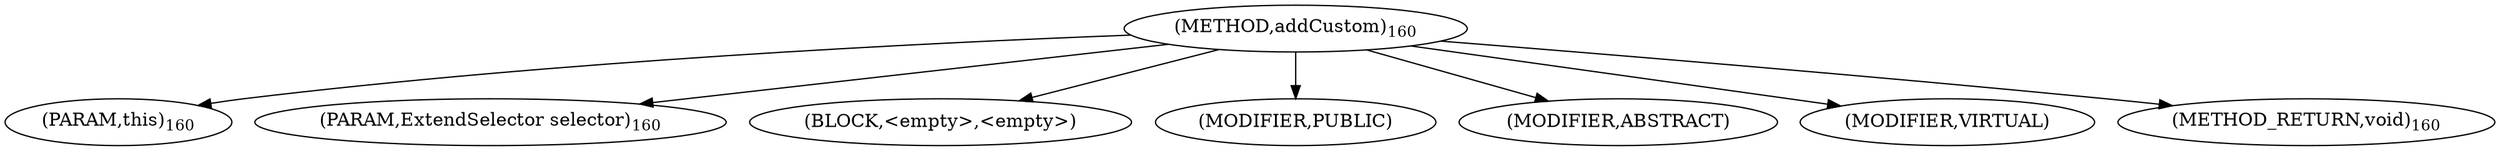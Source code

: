 digraph "addCustom" {  
"133" [label = <(METHOD,addCustom)<SUB>160</SUB>> ]
"134" [label = <(PARAM,this)<SUB>160</SUB>> ]
"135" [label = <(PARAM,ExtendSelector selector)<SUB>160</SUB>> ]
"136" [label = <(BLOCK,&lt;empty&gt;,&lt;empty&gt;)> ]
"137" [label = <(MODIFIER,PUBLIC)> ]
"138" [label = <(MODIFIER,ABSTRACT)> ]
"139" [label = <(MODIFIER,VIRTUAL)> ]
"140" [label = <(METHOD_RETURN,void)<SUB>160</SUB>> ]
  "133" -> "134" 
  "133" -> "135" 
  "133" -> "136" 
  "133" -> "137" 
  "133" -> "138" 
  "133" -> "139" 
  "133" -> "140" 
}
